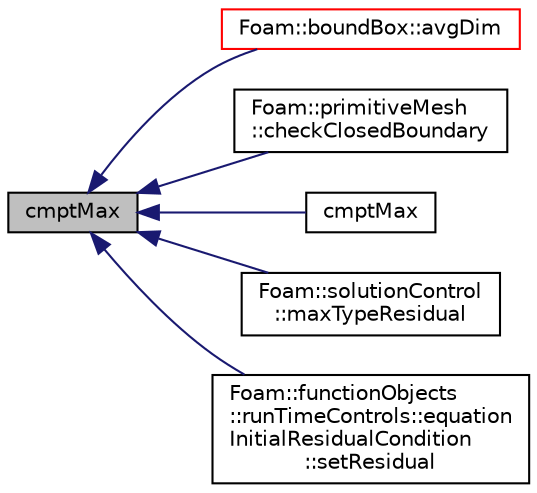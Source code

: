 digraph "cmptMax"
{
  bgcolor="transparent";
  edge [fontname="Helvetica",fontsize="10",labelfontname="Helvetica",labelfontsize="10"];
  node [fontname="Helvetica",fontsize="10",shape=record];
  rankdir="LR";
  Node1 [label="cmptMax",height=0.2,width=0.4,color="black", fillcolor="grey75", style="filled" fontcolor="black"];
  Node1 -> Node2 [dir="back",color="midnightblue",fontsize="10",style="solid",fontname="Helvetica"];
  Node2 [label="Foam::boundBox::avgDim",height=0.2,width=0.4,color="red",URL="$classFoam_1_1boundBox.html#a65bc03a3a4b75f58aee62bff1f8aaf85",tooltip="Average length/height/width dimension. "];
  Node1 -> Node3 [dir="back",color="midnightblue",fontsize="10",style="solid",fontname="Helvetica"];
  Node3 [label="Foam::primitiveMesh\l::checkClosedBoundary",height=0.2,width=0.4,color="black",URL="$classFoam_1_1primitiveMesh.html#a26bce01388e18e0f24c9cafd652f9e30",tooltip="Check boundary for closedness. "];
  Node1 -> Node4 [dir="back",color="midnightblue",fontsize="10",style="solid",fontname="Helvetica"];
  Node4 [label="cmptMax",height=0.2,width=0.4,color="black",URL="$namespaceFoam.html#a5abc2641f32806e7d501a5f88cbe6580"];
  Node1 -> Node5 [dir="back",color="midnightblue",fontsize="10",style="solid",fontname="Helvetica"];
  Node5 [label="Foam::solutionControl\l::maxTypeResidual",height=0.2,width=0.4,color="black",URL="$classFoam_1_1solutionControl.html#a6085bb62789ab72e53a9f460ab97405e",tooltip="Initial and final residual of the specified field-name, provided that the corresponding volume field ..."];
  Node1 -> Node6 [dir="back",color="midnightblue",fontsize="10",style="solid",fontname="Helvetica"];
  Node6 [label="Foam::functionObjects\l::runTimeControls::equation\lInitialResidualCondition\l::setResidual",height=0.2,width=0.4,color="black",URL="$classFoam_1_1functionObjects_1_1runTimeControls_1_1equationInitialResidualCondition.html#a1cd57f6731ad71d2c1ae7fc96a7df99a",tooltip="Set the residual (scalar) value. "];
}
